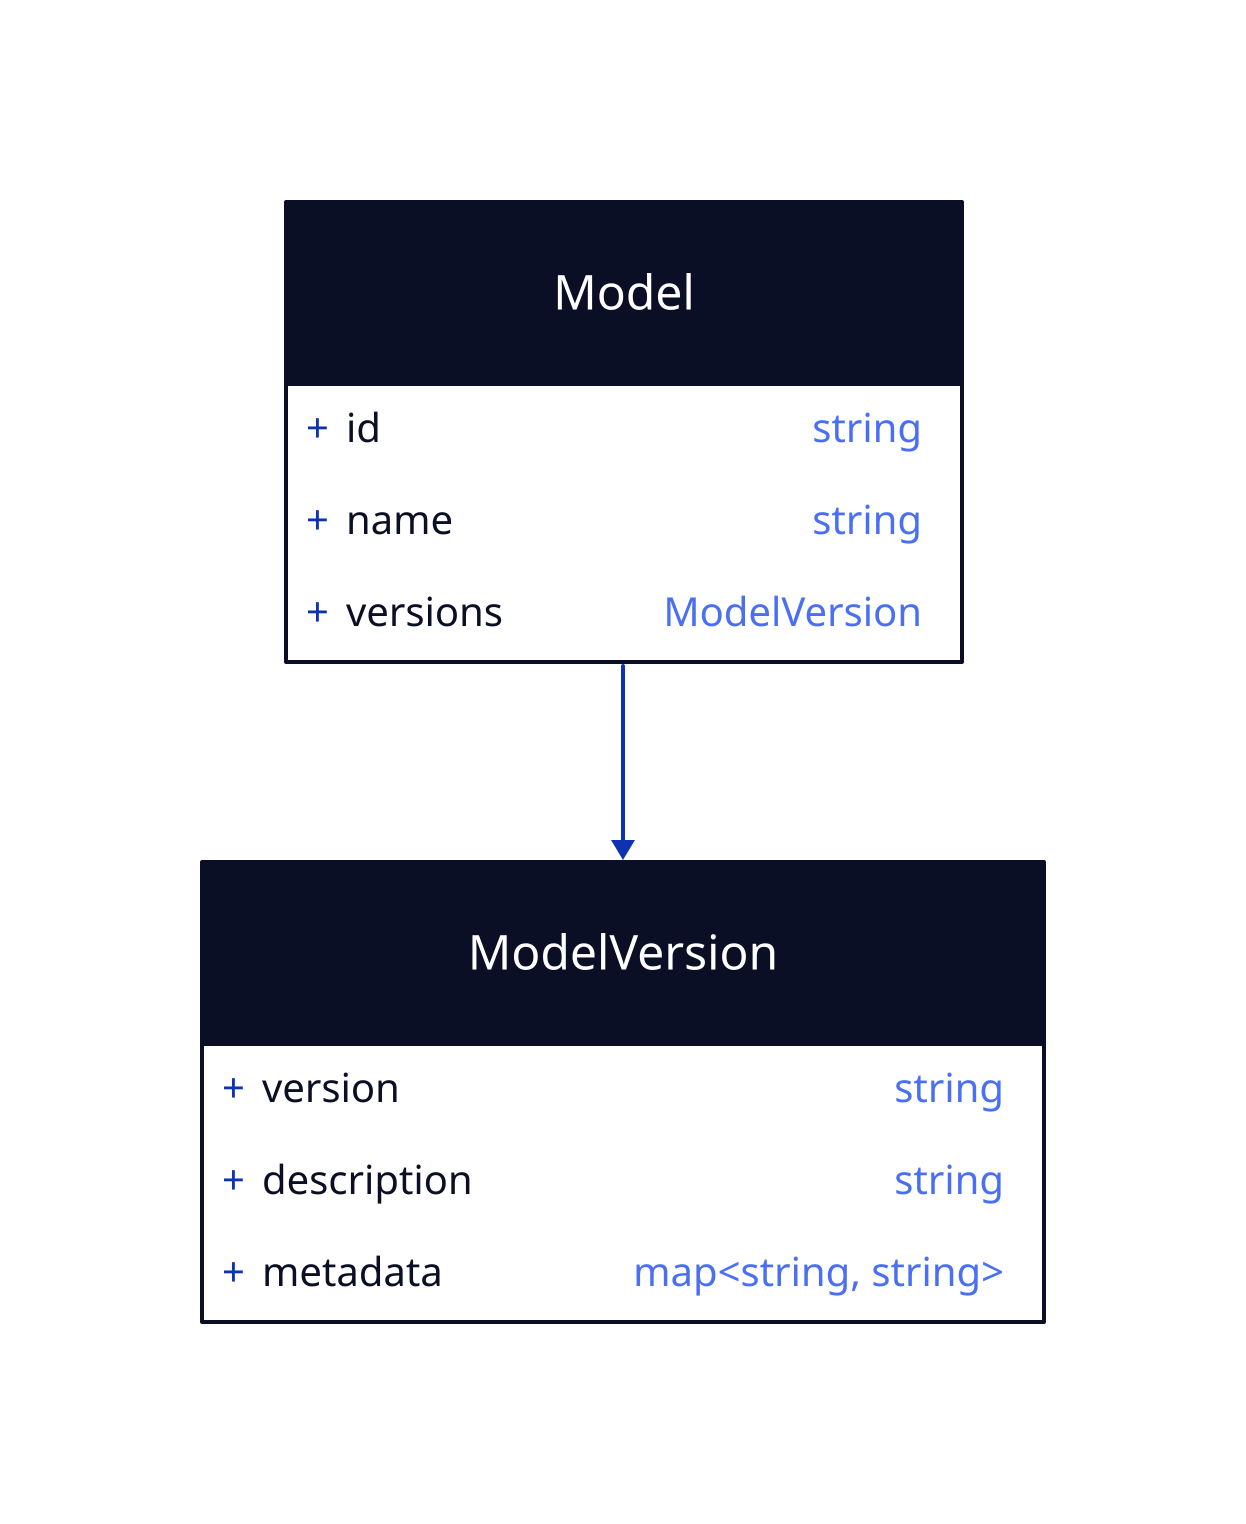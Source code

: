 
# Package - llm.v1

# Class - Model
Model: {
  shape: class
  id: string
  name: string
  versions: ModelVersion
}
Model -> ModelVersion

# Class - ModelVersion
ModelVersion: {
  shape: class
  version: string
  description: string
  metadata: map<string, string>
}



